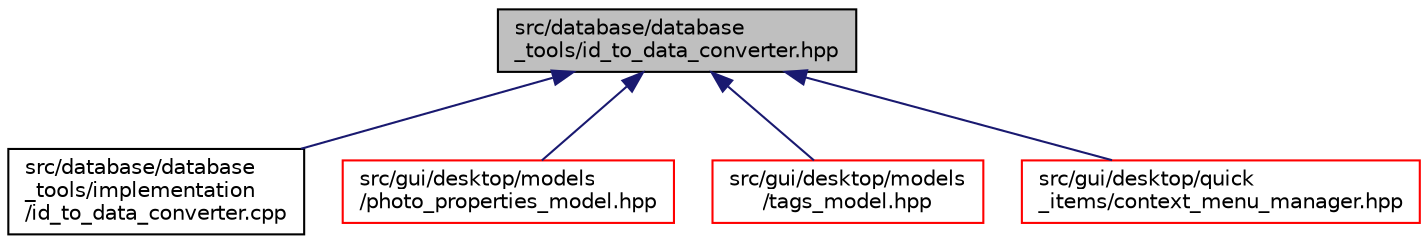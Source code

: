 digraph "src/database/database_tools/id_to_data_converter.hpp"
{
 // LATEX_PDF_SIZE
  edge [fontname="Helvetica",fontsize="10",labelfontname="Helvetica",labelfontsize="10"];
  node [fontname="Helvetica",fontsize="10",shape=record];
  Node1 [label="src/database/database\l_tools/id_to_data_converter.hpp",height=0.2,width=0.4,color="black", fillcolor="grey75", style="filled", fontcolor="black",tooltip=" "];
  Node1 -> Node2 [dir="back",color="midnightblue",fontsize="10",style="solid",fontname="Helvetica"];
  Node2 [label="src/database/database\l_tools/implementation\l/id_to_data_converter.cpp",height=0.2,width=0.4,color="black", fillcolor="white", style="filled",URL="$id__to__data__converter_8cpp.html",tooltip=" "];
  Node1 -> Node3 [dir="back",color="midnightblue",fontsize="10",style="solid",fontname="Helvetica"];
  Node3 [label="src/gui/desktop/models\l/photo_properties_model.hpp",height=0.2,width=0.4,color="red", fillcolor="white", style="filled",URL="$photo__properties__model_8hpp.html",tooltip=" "];
  Node1 -> Node6 [dir="back",color="midnightblue",fontsize="10",style="solid",fontname="Helvetica"];
  Node6 [label="src/gui/desktop/models\l/tags_model.hpp",height=0.2,width=0.4,color="red", fillcolor="white", style="filled",URL="$tags__model_8hpp.html",tooltip=" "];
  Node1 -> Node8 [dir="back",color="midnightblue",fontsize="10",style="solid",fontname="Helvetica"];
  Node8 [label="src/gui/desktop/quick\l_items/context_menu_manager.hpp",height=0.2,width=0.4,color="red", fillcolor="white", style="filled",URL="$context__menu__manager_8hpp.html",tooltip=" "];
}

